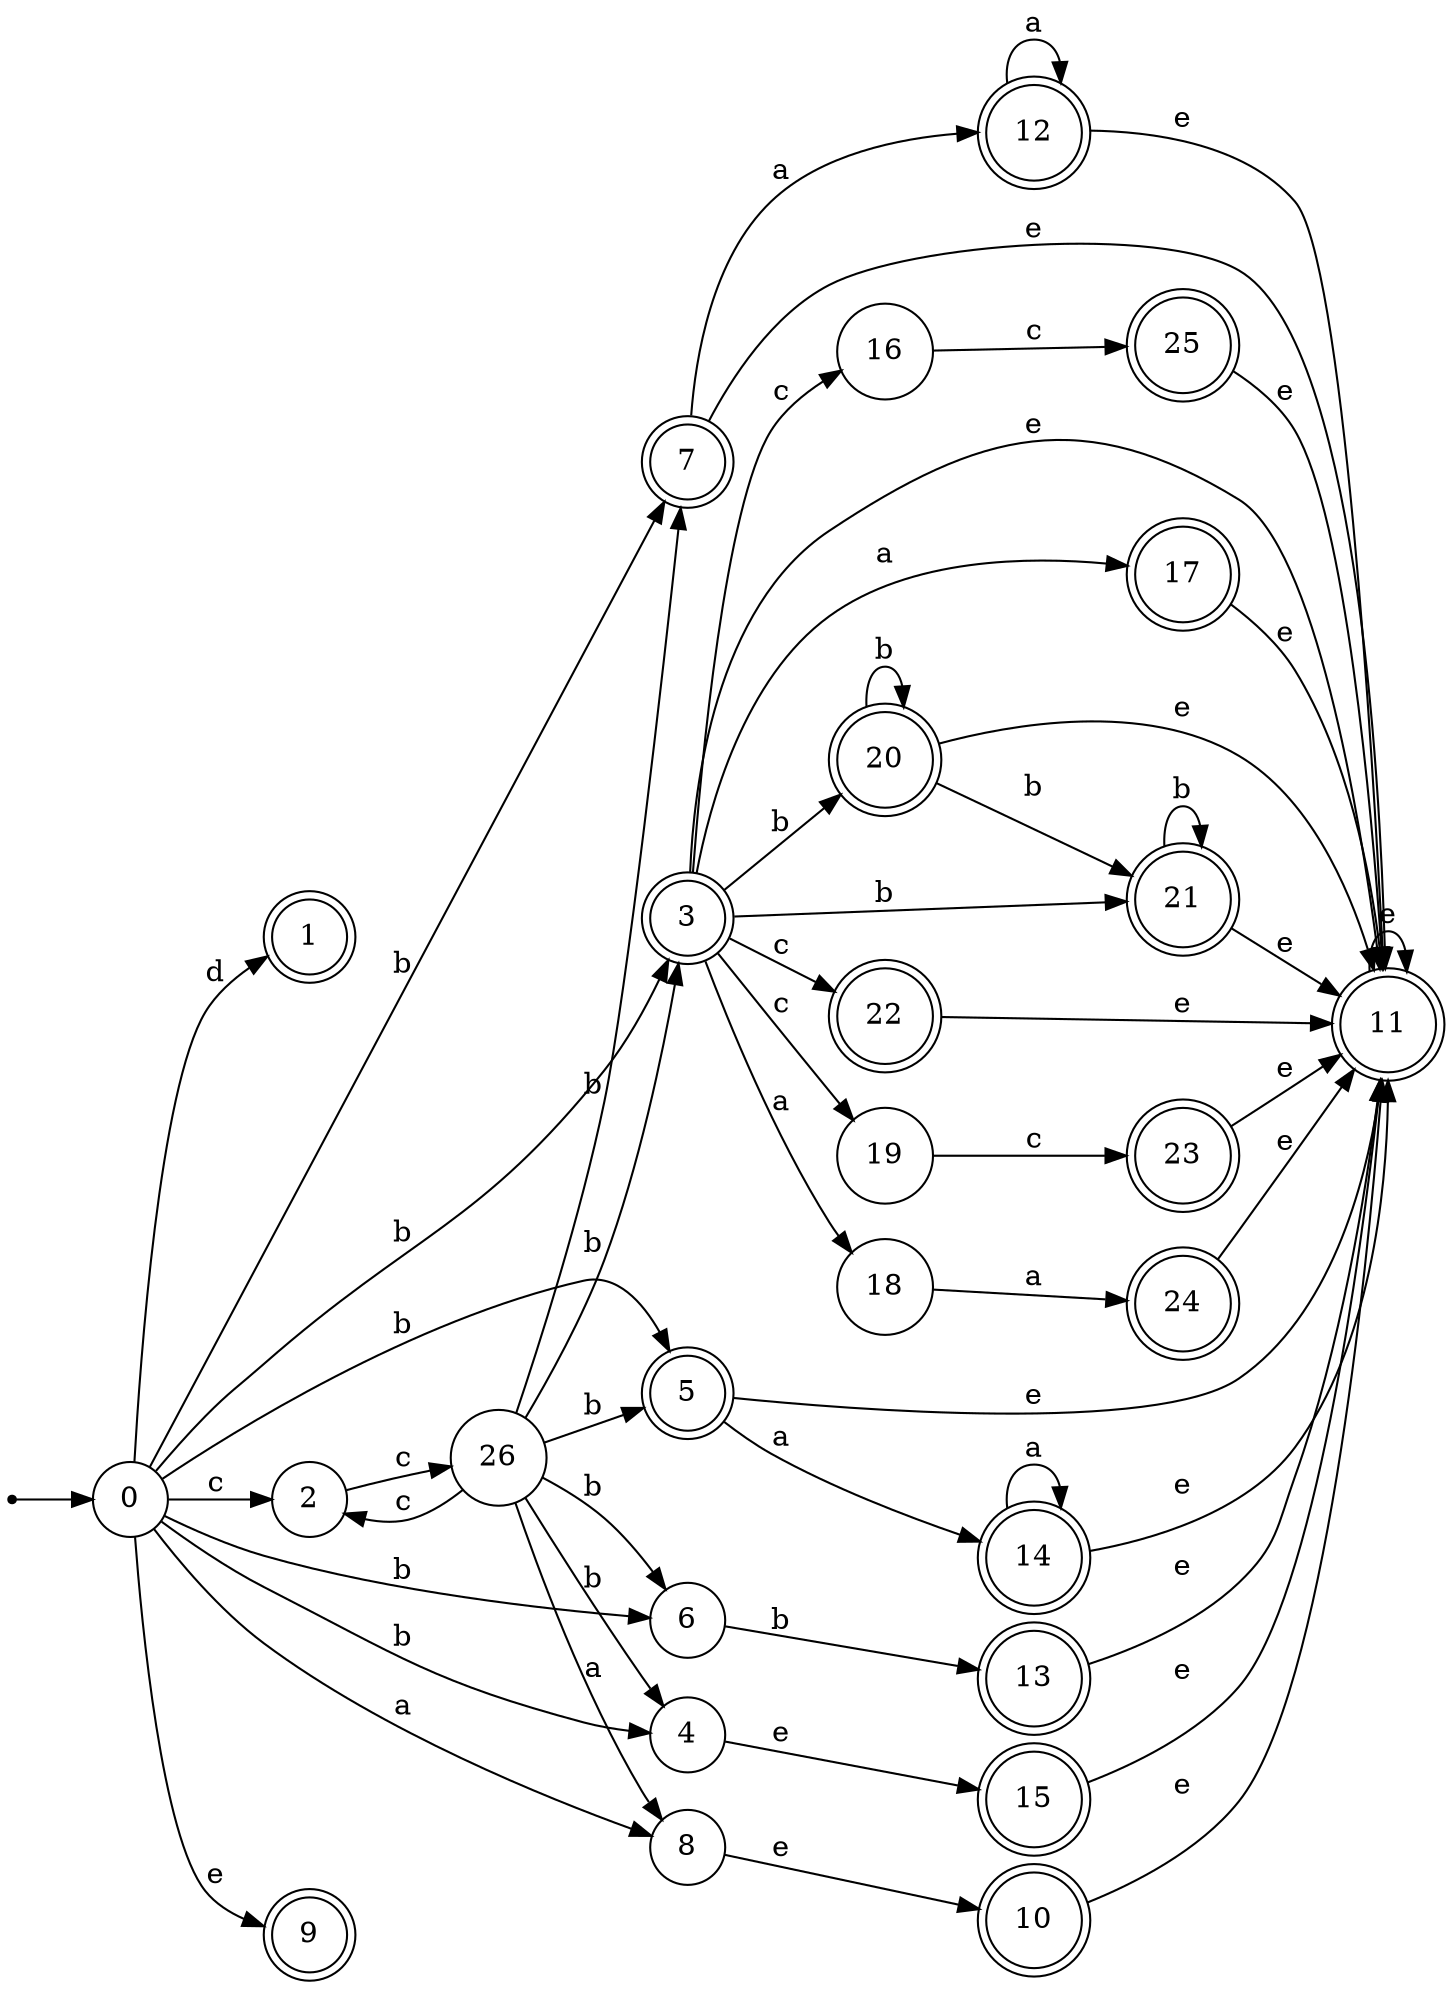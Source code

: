 digraph finite_state_machine {
rankdir=LR;
size="20,20";
node [shape = point]; "dummy0"
node [shape = circle]; "0";
"dummy0" -> "0";
node [shape = doublecircle]; "1";node [shape = circle]; "2";
node [shape = doublecircle]; "3";node [shape = circle]; "4";
node [shape = doublecircle]; "5";node [shape = circle]; "6";
node [shape = doublecircle]; "7";node [shape = circle]; "8";
node [shape = doublecircle]; "9";node [shape = doublecircle]; "10";node [shape = doublecircle]; "11";node [shape = doublecircle]; "12";node [shape = doublecircle]; "13";node [shape = doublecircle]; "14";node [shape = doublecircle]; "15";node [shape = circle]; "16";
node [shape = doublecircle]; "17";node [shape = circle]; "18";
node [shape = circle]; "19";
node [shape = doublecircle]; "20";node [shape = doublecircle]; "21";node [shape = doublecircle]; "22";node [shape = doublecircle]; "23";node [shape = doublecircle]; "24";node [shape = doublecircle]; "25";node [shape = circle]; "26";
"0" -> "1" [label = "d"];
 "0" -> "2" [label = "c"];
 "0" -> "3" [label = "b"];
 "0" -> "4" [label = "b"];
 "0" -> "5" [label = "b"];
 "0" -> "6" [label = "b"];
 "0" -> "7" [label = "b"];
 "0" -> "8" [label = "a"];
 "0" -> "9" [label = "e"];
 "8" -> "10" [label = "e"];
 "10" -> "11" [label = "e"];
 "11" -> "11" [label = "e"];
 "7" -> "12" [label = "a"];
 "7" -> "11" [label = "e"];
 "12" -> "12" [label = "a"];
 "12" -> "11" [label = "e"];
 "6" -> "13" [label = "b"];
 "13" -> "11" [label = "e"];
 "5" -> "14" [label = "a"];
 "5" -> "11" [label = "e"];
 "14" -> "14" [label = "a"];
 "14" -> "11" [label = "e"];
 "4" -> "15" [label = "e"];
 "15" -> "11" [label = "e"];
 "3" -> "16" [label = "c"];
 "3" -> "19" [label = "c"];
 "3" -> "22" [label = "c"];
 "3" -> "17" [label = "a"];
 "3" -> "18" [label = "a"];
 "3" -> "20" [label = "b"];
 "3" -> "21" [label = "b"];
 "3" -> "11" [label = "e"];
 "22" -> "11" [label = "e"];
 "21" -> "21" [label = "b"];
 "21" -> "11" [label = "e"];
 "20" -> "20" [label = "b"];
 "20" -> "21" [label = "b"];
 "20" -> "11" [label = "e"];
 "19" -> "23" [label = "c"];
 "23" -> "11" [label = "e"];
 "18" -> "24" [label = "a"];
 "24" -> "11" [label = "e"];
 "17" -> "11" [label = "e"];
 "16" -> "25" [label = "c"];
 "25" -> "11" [label = "e"];
 "2" -> "26" [label = "c"];
 "26" -> "2" [label = "c"];
 "26" -> "3" [label = "b"];
 "26" -> "4" [label = "b"];
 "26" -> "5" [label = "b"];
 "26" -> "6" [label = "b"];
 "26" -> "7" [label = "b"];
 "26" -> "8" [label = "a"];
 }
